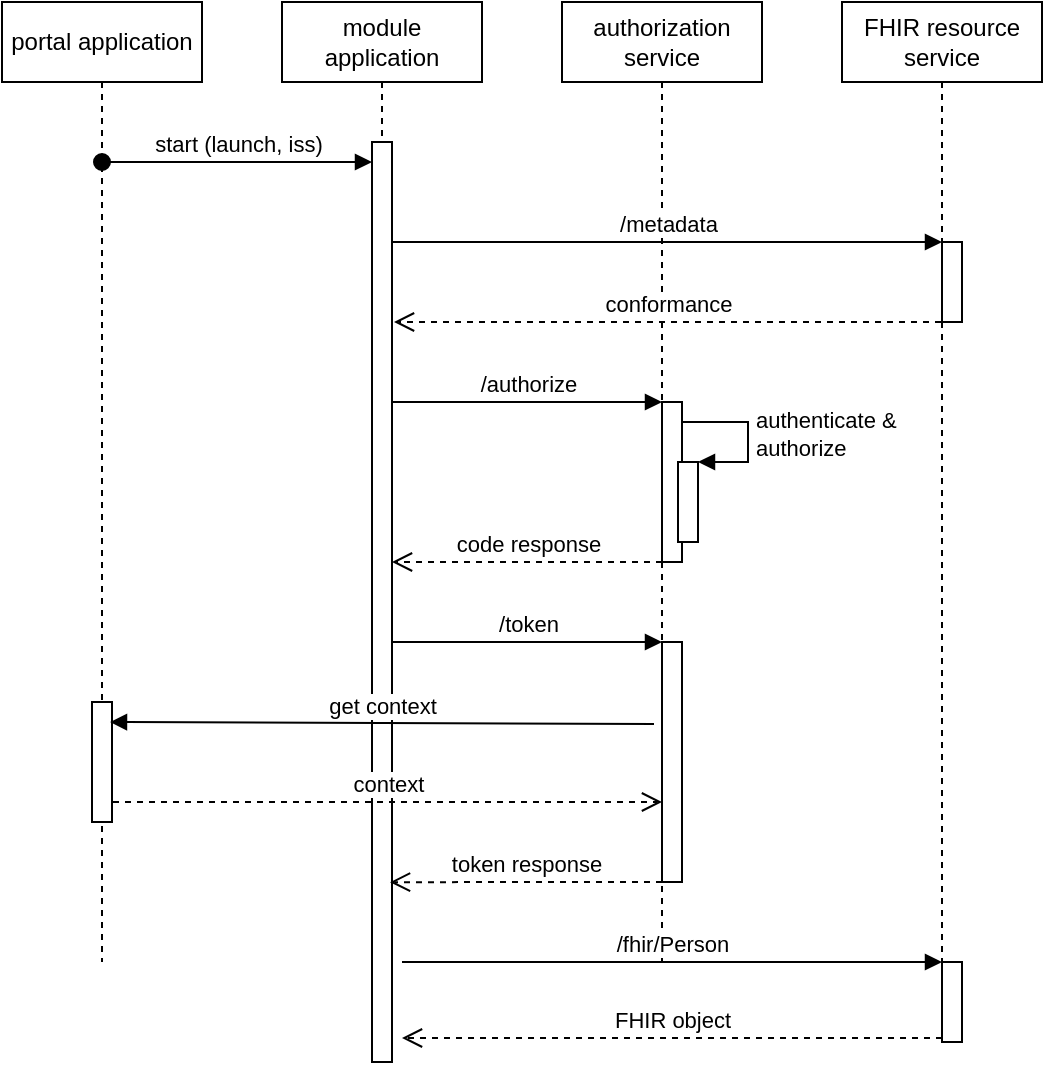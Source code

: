 <mxfile version="14.9.8" type="gitlab">
  <diagram id="Xceh6YoExhiWnQSg53VG" name="Page-1">
    <mxGraphModel dx="946" dy="589" grid="1" gridSize="10" guides="1" tooltips="1" connect="1" arrows="1" fold="1" page="1" pageScale="1" pageWidth="827" pageHeight="1169" math="0" shadow="0">
      <root>
        <mxCell id="0" />
        <mxCell id="1" parent="0" />
        <mxCell id="GJXDeXxpzOyA6pzPRUs3-5" value="module application" style="shape=umlLifeline;perimeter=lifelinePerimeter;whiteSpace=wrap;html=1;container=1;collapsible=0;recursiveResize=0;outlineConnect=0;" vertex="1" parent="1">
          <mxGeometry x="180" y="40" width="100" height="530" as="geometry" />
        </mxCell>
        <mxCell id="GJXDeXxpzOyA6pzPRUs3-6" value="" style="html=1;points=[];perimeter=orthogonalPerimeter;" vertex="1" parent="GJXDeXxpzOyA6pzPRUs3-5">
          <mxGeometry x="45" y="70" width="10" height="460" as="geometry" />
        </mxCell>
        <mxCell id="GJXDeXxpzOyA6pzPRUs3-7" value="portal application" style="shape=umlLifeline;perimeter=lifelinePerimeter;whiteSpace=wrap;html=1;container=1;collapsible=0;recursiveResize=0;outlineConnect=0;" vertex="1" parent="1">
          <mxGeometry x="40" y="40" width="100" height="480" as="geometry" />
        </mxCell>
        <mxCell id="GJXDeXxpzOyA6pzPRUs3-8" value="authorization service" style="shape=umlLifeline;perimeter=lifelinePerimeter;whiteSpace=wrap;html=1;container=1;collapsible=0;recursiveResize=0;outlineConnect=0;" vertex="1" parent="1">
          <mxGeometry x="320" y="40" width="100" height="480" as="geometry" />
        </mxCell>
        <mxCell id="GJXDeXxpzOyA6pzPRUs3-9" value="FHIR resource service" style="shape=umlLifeline;perimeter=lifelinePerimeter;whiteSpace=wrap;html=1;container=1;collapsible=0;recursiveResize=0;outlineConnect=0;" vertex="1" parent="1">
          <mxGeometry x="460" y="40" width="100" height="480" as="geometry" />
        </mxCell>
        <mxCell id="GJXDeXxpzOyA6pzPRUs3-10" value="start (launch, iss)" style="html=1;verticalAlign=bottom;startArrow=oval;endArrow=block;startSize=8;" edge="1" parent="1" source="GJXDeXxpzOyA6pzPRUs3-7" target="GJXDeXxpzOyA6pzPRUs3-6">
          <mxGeometry relative="1" as="geometry">
            <mxPoint x="165" y="170" as="sourcePoint" />
            <Array as="points">
              <mxPoint x="180" y="120" />
            </Array>
          </mxGeometry>
        </mxCell>
        <mxCell id="GJXDeXxpzOyA6pzPRUs3-11" value="" style="html=1;points=[];perimeter=orthogonalPerimeter;" vertex="1" parent="1">
          <mxGeometry x="510" y="160" width="10" height="40" as="geometry" />
        </mxCell>
        <mxCell id="GJXDeXxpzOyA6pzPRUs3-12" value="/metadata" style="html=1;verticalAlign=bottom;endArrow=block;entryX=0;entryY=0;" edge="1" parent="1" source="GJXDeXxpzOyA6pzPRUs3-6" target="GJXDeXxpzOyA6pzPRUs3-11">
          <mxGeometry relative="1" as="geometry">
            <mxPoint x="440" y="160" as="sourcePoint" />
          </mxGeometry>
        </mxCell>
        <mxCell id="GJXDeXxpzOyA6pzPRUs3-13" value="conformance" style="html=1;verticalAlign=bottom;endArrow=open;dashed=1;endSize=8;" edge="1" parent="1" source="GJXDeXxpzOyA6pzPRUs3-9">
          <mxGeometry relative="1" as="geometry">
            <mxPoint x="236" y="200" as="targetPoint" />
            <Array as="points">
              <mxPoint x="450" y="200" />
            </Array>
          </mxGeometry>
        </mxCell>
        <mxCell id="GJXDeXxpzOyA6pzPRUs3-14" value="" style="html=1;points=[];perimeter=orthogonalPerimeter;" vertex="1" parent="1">
          <mxGeometry x="370" y="240" width="10" height="80" as="geometry" />
        </mxCell>
        <mxCell id="GJXDeXxpzOyA6pzPRUs3-15" value="/authorize" style="html=1;verticalAlign=bottom;endArrow=block;entryX=0;entryY=0;" edge="1" parent="1" source="GJXDeXxpzOyA6pzPRUs3-6" target="GJXDeXxpzOyA6pzPRUs3-14">
          <mxGeometry relative="1" as="geometry">
            <mxPoint x="300" y="240" as="sourcePoint" />
          </mxGeometry>
        </mxCell>
        <mxCell id="GJXDeXxpzOyA6pzPRUs3-16" value="code response" style="html=1;verticalAlign=bottom;endArrow=open;dashed=1;endSize=8;exitX=0;exitY=0.95;" edge="1" parent="1">
          <mxGeometry relative="1" as="geometry">
            <mxPoint x="235" y="320" as="targetPoint" />
            <mxPoint x="370" y="320" as="sourcePoint" />
          </mxGeometry>
        </mxCell>
        <mxCell id="GJXDeXxpzOyA6pzPRUs3-17" value="" style="html=1;points=[];perimeter=orthogonalPerimeter;" vertex="1" parent="1">
          <mxGeometry x="378" y="270" width="10" height="40" as="geometry" />
        </mxCell>
        <mxCell id="GJXDeXxpzOyA6pzPRUs3-18" value="authenticate &amp;amp; &lt;br&gt;authorize" style="edgeStyle=orthogonalEdgeStyle;html=1;align=left;spacingLeft=2;endArrow=block;rounded=0;entryX=1;entryY=0;" edge="1" parent="1" target="GJXDeXxpzOyA6pzPRUs3-17">
          <mxGeometry relative="1" as="geometry">
            <mxPoint x="380" y="250" as="sourcePoint" />
            <Array as="points">
              <mxPoint x="413" y="250" />
            </Array>
          </mxGeometry>
        </mxCell>
        <mxCell id="GJXDeXxpzOyA6pzPRUs3-19" value="" style="html=1;points=[];perimeter=orthogonalPerimeter;" vertex="1" parent="1">
          <mxGeometry x="370" y="360" width="10" height="120" as="geometry" />
        </mxCell>
        <mxCell id="GJXDeXxpzOyA6pzPRUs3-20" value="/token" style="html=1;verticalAlign=bottom;endArrow=block;entryX=0;entryY=0;" edge="1" parent="1" target="GJXDeXxpzOyA6pzPRUs3-19">
          <mxGeometry relative="1" as="geometry">
            <mxPoint x="235" y="360" as="sourcePoint" />
          </mxGeometry>
        </mxCell>
        <mxCell id="GJXDeXxpzOyA6pzPRUs3-21" value="token response" style="html=1;verticalAlign=bottom;endArrow=open;dashed=1;endSize=8;exitX=0;exitY=0.95;entryX=0.9;entryY=0.888;entryDx=0;entryDy=0;entryPerimeter=0;" edge="1" parent="1">
          <mxGeometry relative="1" as="geometry">
            <mxPoint x="234" y="480.08" as="targetPoint" />
            <mxPoint x="370" y="480" as="sourcePoint" />
          </mxGeometry>
        </mxCell>
        <mxCell id="GJXDeXxpzOyA6pzPRUs3-22" value="" style="html=1;points=[];perimeter=orthogonalPerimeter;" vertex="1" parent="1">
          <mxGeometry x="510" y="520" width="10" height="40" as="geometry" />
        </mxCell>
        <mxCell id="GJXDeXxpzOyA6pzPRUs3-23" value="/fhir/Person" style="html=1;verticalAlign=bottom;endArrow=block;entryX=0;entryY=0;exitX=1.5;exitY=0.805;exitDx=0;exitDy=0;exitPerimeter=0;" edge="1" parent="1" target="GJXDeXxpzOyA6pzPRUs3-22">
          <mxGeometry relative="1" as="geometry">
            <mxPoint x="240" y="520.05" as="sourcePoint" />
          </mxGeometry>
        </mxCell>
        <mxCell id="GJXDeXxpzOyA6pzPRUs3-24" value="FHIR object" style="html=1;verticalAlign=bottom;endArrow=open;dashed=1;endSize=8;exitX=0;exitY=0.95;" edge="1" parent="1" source="GJXDeXxpzOyA6pzPRUs3-22">
          <mxGeometry relative="1" as="geometry">
            <mxPoint x="240" y="558" as="targetPoint" />
          </mxGeometry>
        </mxCell>
        <mxCell id="GJXDeXxpzOyA6pzPRUs3-25" value="" style="html=1;points=[];perimeter=orthogonalPerimeter;" vertex="1" parent="1">
          <mxGeometry x="85" y="390" width="10" height="60" as="geometry" />
        </mxCell>
        <mxCell id="GJXDeXxpzOyA6pzPRUs3-26" value="get context" style="html=1;verticalAlign=bottom;endArrow=block;exitX=-0.4;exitY=0.342;exitDx=0;exitDy=0;exitPerimeter=0;entryX=0.9;entryY=0.167;entryDx=0;entryDy=0;entryPerimeter=0;" edge="1" parent="1" source="GJXDeXxpzOyA6pzPRUs3-19" target="GJXDeXxpzOyA6pzPRUs3-25">
          <mxGeometry relative="1" as="geometry">
            <mxPoint x="20" y="365" as="sourcePoint" />
            <mxPoint x="100" y="400" as="targetPoint" />
          </mxGeometry>
        </mxCell>
        <mxCell id="GJXDeXxpzOyA6pzPRUs3-27" value="context" style="html=1;verticalAlign=bottom;endArrow=open;dashed=1;endSize=8;" edge="1" parent="1">
          <mxGeometry relative="1" as="geometry">
            <mxPoint x="370" y="440" as="targetPoint" />
            <mxPoint x="95.5" y="440" as="sourcePoint" />
            <Array as="points">
              <mxPoint x="160.5" y="440" />
            </Array>
          </mxGeometry>
        </mxCell>
      </root>
    </mxGraphModel>
  </diagram>
</mxfile>
